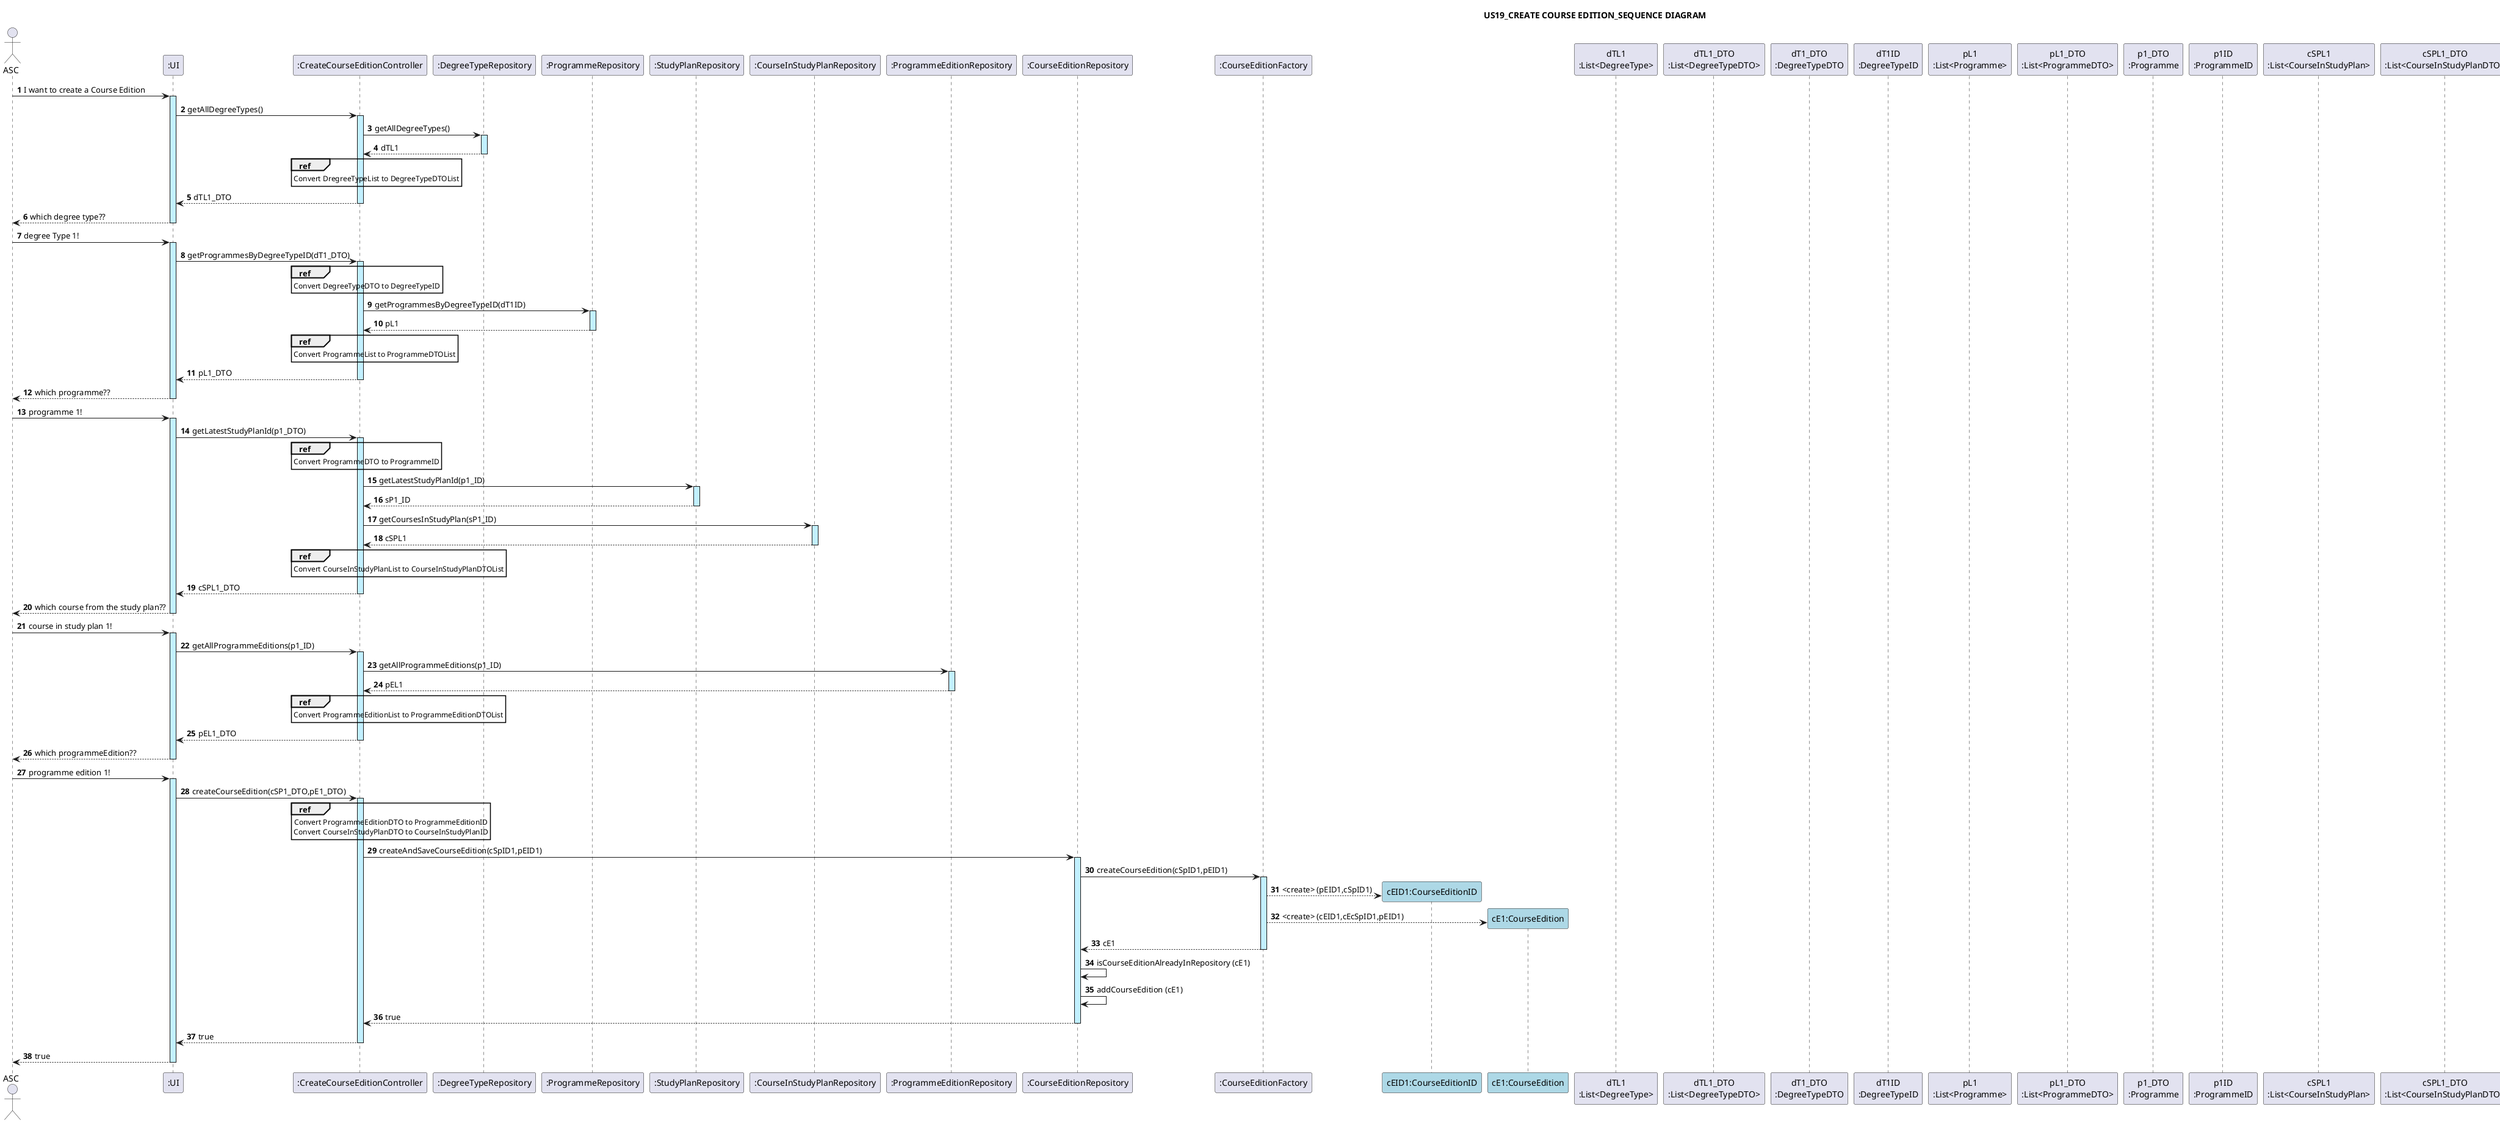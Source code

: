 @startuml
title: US19_CREATE COURSE EDITION_SEQUENCE DIAGRAM
autonumber

actor ASC
participant ":UI" as UI
participant ":CreateCourseEditionController" as CT
participant ":DegreeTypeRepository" as DTR
participant ":ProgrammeRepository" as PR
participant ":StudyPlanRepository" as SPR
participant ":CourseInStudyPlanRepository" as CSPR
participant ":ProgrammeEditionRepository" as PER
participant ":CourseEditionRepository" as CER
participant ":CourseEditionFactory" as CEF


ASC -> UI ++ #application :  I want to create a Course Edition
UI -> CT ++ #application: getAllDegreeTypes()
CT -> DTR ++ #application: getAllDegreeTypes()
DTR --> CT -- : dTL1
ref over CT
    Convert DregreeTypeList to DegreeTypeDTOList
end ref
CT --> UI -- : dTL1_DTO
UI --> ASC -- : which degree type??

ASC -> UI ++ #application :  degree Type 1!
UI -> CT ++ #application: getProgrammesByDegreeTypeID(dT1_DTO)
ref over CT
    Convert DegreeTypeDTO to DegreeTypeID
end ref
CT -> PR ++ #application: getProgrammesByDegreeTypeID(dT1ID)
PR --> CT -- : pL1
ref over CT
    Convert ProgrammeList to ProgrammeDTOList
end ref
CT --> UI -- : pL1_DTO
UI --> ASC -- : which programme??

ASC -> UI ++ #application : programme 1!
UI -> CT ++ #application: getLatestStudyPlanId(p1_DTO)
ref over CT
    Convert ProgrammeDTO to ProgrammeID
end ref
CT -> SPR ++ #application: getLatestStudyPlanId(p1_ID)
SPR --> CT -- : sP1_ID
CT -> CSPR ++ #application: getCoursesInStudyPlan(sP1_ID)
CSPR --> CT -- : cSPL1
ref over CT
    Convert CourseInStudyPlanList to CourseInStudyPlanDTOList
end ref
CT --> UI -- : cSPL1_DTO
UI --> ASC -- : which course from the study plan??

ASC -> UI ++ #application : course in study plan 1!
UI -> CT ++ #application: getAllProgrammeEditions(p1_ID)
CT -> PER ++ #application: getAllProgrammeEditions(p1_ID)
PER --> CT -- : pEL1
ref over CT
    Convert ProgrammeEditionList to ProgrammeEditionDTOList
end ref
CT --> UI -- : pEL1_DTO
UI --> ASC -- : which programmeEdition??


ASC -> UI ++ #application : programme edition 1!
UI -> CT ++ #application : createCourseEdition(cSP1_DTO,pE1_DTO)
ref over CT
    Convert ProgrammeEditionDTO to ProgrammeEditionID
    Convert CourseInStudyPlanDTO to CourseInStudyPlanID
end ref
CT -> CER ++ #application : createAndSaveCourseEdition(cSpID1,pEID1)
CER -> CEF ++ #application : createCourseEdition(cSpID1,pEID1)

create "cEID1:CourseEditionID" as CEID #lightblue
CEF --> CEID : <create> (pEID1,cSpID1)
create "cE1:CourseEdition" as CE #lightblue
CEF --> CE : <create> (cEID1,cEcSpID1,pEID1)
CEF --> CER -- : cE1
CER -> CER : isCourseEditionAlreadyInRepository (cE1)
CER -> CER : addCourseEdition (cE1)

CER --> CT --: true
CT --> UI --: true
UI --> ASC --: true

participant "dTL1\n:List<DegreeType>" as DTL
participant "dTL1_DTO\n:List<DegreeTypeDTO>" as DTL_DTO
participant "dT1_DTO\n:DegreeTypeDTO" as DT_DTO
participant "dT1ID\n:DegreeTypeID" as DT_ID
participant "pL1\n:List<Programme>" as PL
participant "pL1_DTO\n:List<ProgrammeDTO>" as PL_DTO
participant "p1_DTO\n:Programme" as PG_DTO
participant "p1ID\n:ProgrammeID" as PG_ID
participant "cSPL1\n:List<CourseInStudyPlan>" as CSPL
participant "cSPL1_DTO\n:List<CourseInStudyPlanDTO>" as CSPL_DTO
participant "cSP1_DTO\n:CourseInStudyPlanDTO" as CSP_DTO
participant "cSP1_ID\n:CourseInStudyPlanID" as CSP_ID
participant "pEL1\n:List<ProgrammeEdition>" as PEL
participant "pEL1_DTO\n:List<ProgrammeEditionDTO>" as PEL_DTO
participant "pE1_DTO\n:ProgrammeEditionDTO" as PE_DTO
participant "pE1_ID\n:ProgrammeEditionID" as PE_ID

@enduml